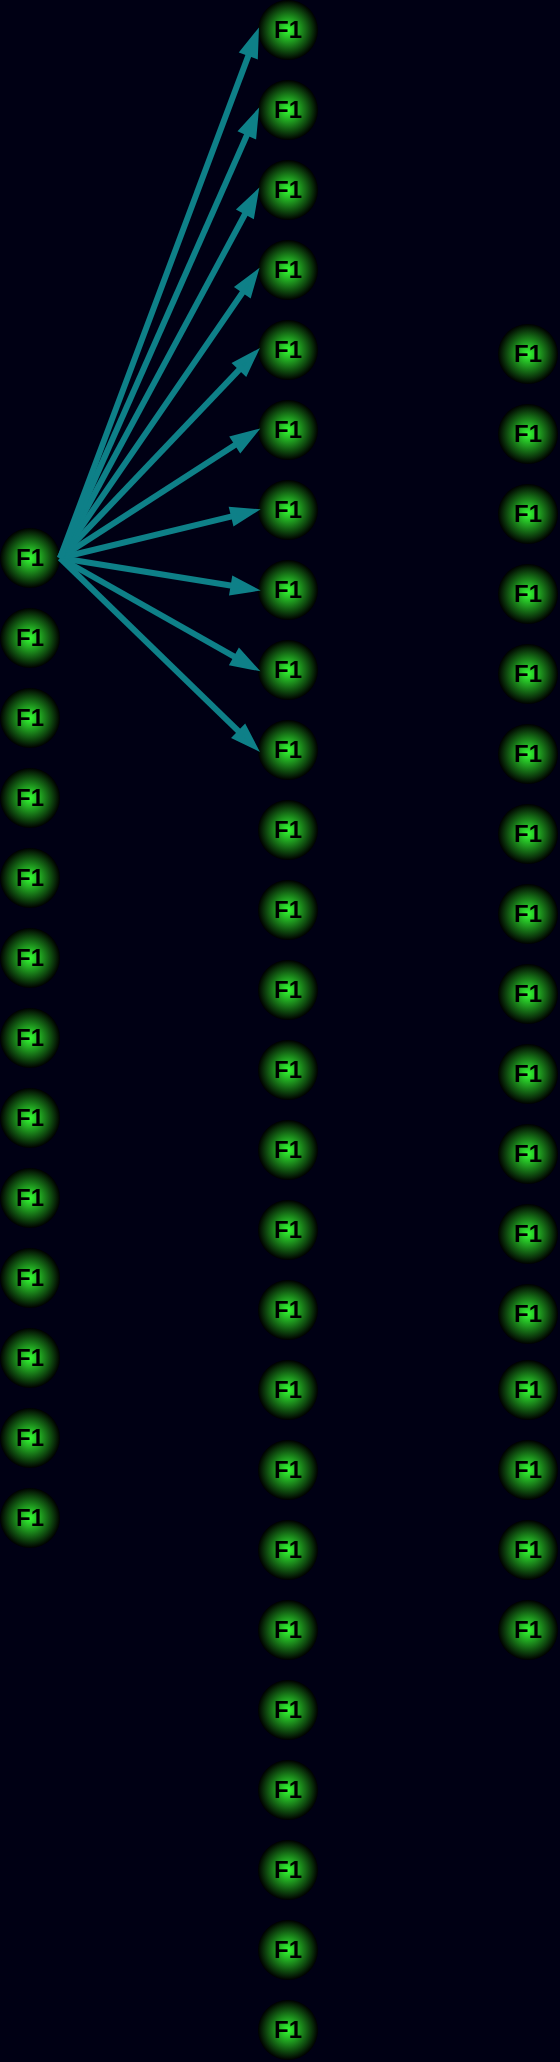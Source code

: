 <mxfile>
    <diagram id="3gbxchGy_pvEOZhKmqDH" name="Page-1">
        <mxGraphModel dx="911" dy="519" grid="1" gridSize="10" guides="1" tooltips="1" connect="1" arrows="1" fold="1" page="1" pageScale="1" pageWidth="850" pageHeight="1100" background="#000014" math="0" shadow="0">
            <root>
                <mxCell id="0"/>
                <mxCell id="1" parent="0"/>
                <mxCell id="3" value="F1" style="ellipse;whiteSpace=wrap;html=1;aspect=fixed;fillStyle=auto;fillColor=#33FF33;fontStyle=1;labelBorderColor=none;labelBackgroundColor=none;shadow=0;gradientDirection=radial;strokeColor=none;gradientColor=default;" vertex="1" parent="1">
                    <mxGeometry x="40" y="264" width="30" height="30" as="geometry"/>
                </mxCell>
                <mxCell id="23" value="F1" style="ellipse;whiteSpace=wrap;html=1;aspect=fixed;fillStyle=auto;fillColor=#33FF33;fontStyle=1;labelBorderColor=none;labelBackgroundColor=none;shadow=0;gradientDirection=radial;strokeColor=none;gradientColor=default;" vertex="1" parent="1">
                    <mxGeometry x="40" y="304" width="30" height="30" as="geometry"/>
                </mxCell>
                <mxCell id="24" value="F1" style="ellipse;whiteSpace=wrap;html=1;aspect=fixed;fillStyle=auto;fillColor=#33FF33;fontStyle=1;labelBorderColor=none;labelBackgroundColor=none;shadow=0;gradientDirection=radial;strokeColor=none;gradientColor=default;" vertex="1" parent="1">
                    <mxGeometry x="40" y="344" width="30" height="30" as="geometry"/>
                </mxCell>
                <mxCell id="25" value="F1" style="ellipse;whiteSpace=wrap;html=1;aspect=fixed;fillStyle=auto;fillColor=#33FF33;fontStyle=1;labelBorderColor=none;labelBackgroundColor=none;shadow=0;gradientDirection=radial;strokeColor=none;gradientColor=default;" vertex="1" parent="1">
                    <mxGeometry x="40" y="384" width="30" height="30" as="geometry"/>
                </mxCell>
                <mxCell id="27" value="F1" style="ellipse;whiteSpace=wrap;html=1;aspect=fixed;fillStyle=auto;fillColor=#33FF33;fontStyle=1;labelBorderColor=none;labelBackgroundColor=none;shadow=0;gradientDirection=radial;strokeColor=none;gradientColor=default;" vertex="1" parent="1">
                    <mxGeometry x="40" y="424" width="30" height="30" as="geometry"/>
                </mxCell>
                <mxCell id="28" value="F1" style="ellipse;whiteSpace=wrap;html=1;aspect=fixed;fillStyle=auto;fillColor=#33FF33;fontStyle=1;labelBorderColor=none;labelBackgroundColor=none;shadow=0;gradientDirection=radial;strokeColor=none;gradientColor=default;" vertex="1" parent="1">
                    <mxGeometry x="40" y="464" width="30" height="30" as="geometry"/>
                </mxCell>
                <mxCell id="29" value="F1" style="ellipse;whiteSpace=wrap;html=1;aspect=fixed;fillStyle=auto;fillColor=#33FF33;fontStyle=1;labelBorderColor=none;labelBackgroundColor=none;shadow=0;gradientDirection=radial;strokeColor=none;gradientColor=default;" vertex="1" parent="1">
                    <mxGeometry x="40" y="504" width="30" height="30" as="geometry"/>
                </mxCell>
                <mxCell id="30" value="F1" style="ellipse;whiteSpace=wrap;html=1;aspect=fixed;fillStyle=auto;fillColor=#33FF33;fontStyle=1;labelBorderColor=none;labelBackgroundColor=none;shadow=0;gradientDirection=radial;strokeColor=none;gradientColor=default;" vertex="1" parent="1">
                    <mxGeometry x="40" y="544" width="30" height="30" as="geometry"/>
                </mxCell>
                <mxCell id="31" value="F1" style="ellipse;whiteSpace=wrap;html=1;aspect=fixed;fillStyle=auto;fillColor=#33FF33;fontStyle=1;labelBorderColor=none;labelBackgroundColor=none;shadow=0;gradientDirection=radial;strokeColor=none;gradientColor=default;" vertex="1" parent="1">
                    <mxGeometry x="40" y="584" width="30" height="30" as="geometry"/>
                </mxCell>
                <mxCell id="32" value="F1" style="ellipse;whiteSpace=wrap;html=1;aspect=fixed;fillStyle=auto;fillColor=#33FF33;fontStyle=1;labelBorderColor=none;labelBackgroundColor=none;shadow=0;gradientDirection=radial;strokeColor=none;gradientColor=default;" vertex="1" parent="1">
                    <mxGeometry x="40" y="624" width="30" height="30" as="geometry"/>
                </mxCell>
                <mxCell id="33" value="F1" style="ellipse;whiteSpace=wrap;html=1;aspect=fixed;fillStyle=auto;fillColor=#33FF33;fontStyle=1;labelBorderColor=none;labelBackgroundColor=none;shadow=0;gradientDirection=radial;strokeColor=none;gradientColor=default;" vertex="1" parent="1">
                    <mxGeometry x="40" y="664" width="30" height="30" as="geometry"/>
                </mxCell>
                <mxCell id="34" value="F1" style="ellipse;whiteSpace=wrap;html=1;aspect=fixed;fillStyle=auto;fillColor=#33FF33;fontStyle=1;labelBorderColor=none;labelBackgroundColor=none;shadow=0;gradientDirection=radial;strokeColor=none;gradientColor=default;" vertex="1" parent="1">
                    <mxGeometry x="40" y="704" width="30" height="30" as="geometry"/>
                </mxCell>
                <mxCell id="35" value="F1" style="ellipse;whiteSpace=wrap;html=1;aspect=fixed;fillStyle=auto;fillColor=#33FF33;fontStyle=1;labelBorderColor=none;labelBackgroundColor=none;shadow=0;gradientDirection=radial;strokeColor=none;gradientColor=default;" vertex="1" parent="1">
                    <mxGeometry x="40" y="744" width="30" height="30" as="geometry"/>
                </mxCell>
                <mxCell id="36" value="F1" style="ellipse;whiteSpace=wrap;html=1;aspect=fixed;fillStyle=auto;fillColor=#33FF33;fontStyle=1;labelBorderColor=none;labelBackgroundColor=none;shadow=0;gradientDirection=radial;strokeColor=none;gradientColor=default;" vertex="1" parent="1">
                    <mxGeometry x="169" width="30" height="30" as="geometry"/>
                </mxCell>
                <mxCell id="37" value="F1" style="ellipse;whiteSpace=wrap;html=1;aspect=fixed;fillStyle=auto;fillColor=#33FF33;fontStyle=1;labelBorderColor=none;labelBackgroundColor=none;shadow=0;gradientDirection=radial;strokeColor=none;gradientColor=default;" vertex="1" parent="1">
                    <mxGeometry x="169" y="40" width="30" height="30" as="geometry"/>
                </mxCell>
                <mxCell id="38" value="F1" style="ellipse;whiteSpace=wrap;html=1;aspect=fixed;fillStyle=auto;fillColor=#33FF33;fontStyle=1;labelBorderColor=none;labelBackgroundColor=none;shadow=0;gradientDirection=radial;strokeColor=none;gradientColor=default;" vertex="1" parent="1">
                    <mxGeometry x="169" y="80" width="30" height="30" as="geometry"/>
                </mxCell>
                <mxCell id="39" value="F1" style="ellipse;whiteSpace=wrap;html=1;aspect=fixed;fillStyle=auto;fillColor=#33FF33;fontStyle=1;labelBorderColor=none;labelBackgroundColor=none;shadow=0;gradientDirection=radial;strokeColor=none;gradientColor=default;" vertex="1" parent="1">
                    <mxGeometry x="169" y="120" width="30" height="30" as="geometry"/>
                </mxCell>
                <mxCell id="40" value="F1" style="ellipse;whiteSpace=wrap;html=1;aspect=fixed;fillStyle=auto;fillColor=#33FF33;fontStyle=1;labelBorderColor=none;labelBackgroundColor=none;shadow=0;gradientDirection=radial;strokeColor=none;gradientColor=default;" vertex="1" parent="1">
                    <mxGeometry x="169" y="160" width="30" height="30" as="geometry"/>
                </mxCell>
                <mxCell id="41" value="F1" style="ellipse;whiteSpace=wrap;html=1;aspect=fixed;fillStyle=auto;fillColor=#33FF33;fontStyle=1;labelBorderColor=none;labelBackgroundColor=none;shadow=0;gradientDirection=radial;strokeColor=none;gradientColor=default;" vertex="1" parent="1">
                    <mxGeometry x="169" y="200" width="30" height="30" as="geometry"/>
                </mxCell>
                <mxCell id="42" value="F1" style="ellipse;whiteSpace=wrap;html=1;aspect=fixed;fillStyle=auto;fillColor=#33FF33;fontStyle=1;labelBorderColor=none;labelBackgroundColor=none;shadow=0;gradientDirection=radial;strokeColor=none;gradientColor=default;" vertex="1" parent="1">
                    <mxGeometry x="169" y="240" width="30" height="30" as="geometry"/>
                </mxCell>
                <mxCell id="43" value="F1" style="ellipse;whiteSpace=wrap;html=1;aspect=fixed;fillStyle=auto;fillColor=#33FF33;fontStyle=1;labelBorderColor=none;labelBackgroundColor=none;shadow=0;gradientDirection=radial;strokeColor=none;gradientColor=default;" vertex="1" parent="1">
                    <mxGeometry x="169" y="280" width="30" height="30" as="geometry"/>
                </mxCell>
                <mxCell id="44" value="F1" style="ellipse;whiteSpace=wrap;html=1;aspect=fixed;fillStyle=auto;fillColor=#33FF33;fontStyle=1;labelBorderColor=none;labelBackgroundColor=none;shadow=0;gradientDirection=radial;strokeColor=none;gradientColor=default;" vertex="1" parent="1">
                    <mxGeometry x="169" y="320" width="30" height="30" as="geometry"/>
                </mxCell>
                <mxCell id="45" value="F1" style="ellipse;whiteSpace=wrap;html=1;aspect=fixed;fillStyle=auto;fillColor=#33FF33;fontStyle=1;labelBorderColor=none;labelBackgroundColor=none;shadow=0;gradientDirection=radial;strokeColor=none;gradientColor=default;" vertex="1" parent="1">
                    <mxGeometry x="169" y="360" width="30" height="30" as="geometry"/>
                </mxCell>
                <mxCell id="46" value="F1" style="ellipse;whiteSpace=wrap;html=1;aspect=fixed;fillStyle=auto;fillColor=#33FF33;fontStyle=1;labelBorderColor=none;labelBackgroundColor=none;shadow=0;gradientDirection=radial;strokeColor=none;gradientColor=default;" vertex="1" parent="1">
                    <mxGeometry x="169" y="400" width="30" height="30" as="geometry"/>
                </mxCell>
                <mxCell id="47" value="F1" style="ellipse;whiteSpace=wrap;html=1;aspect=fixed;fillStyle=auto;fillColor=#33FF33;fontStyle=1;labelBorderColor=none;labelBackgroundColor=none;shadow=0;gradientDirection=radial;strokeColor=none;gradientColor=default;" vertex="1" parent="1">
                    <mxGeometry x="169" y="440" width="30" height="30" as="geometry"/>
                </mxCell>
                <mxCell id="48" value="F1" style="ellipse;whiteSpace=wrap;html=1;aspect=fixed;fillStyle=auto;fillColor=#33FF33;fontStyle=1;labelBorderColor=none;labelBackgroundColor=none;shadow=0;gradientDirection=radial;strokeColor=none;gradientColor=default;" vertex="1" parent="1">
                    <mxGeometry x="169" y="480" width="30" height="30" as="geometry"/>
                </mxCell>
                <mxCell id="49" value="F1" style="ellipse;whiteSpace=wrap;html=1;aspect=fixed;fillStyle=auto;fillColor=#33FF33;fontStyle=1;labelBorderColor=none;labelBackgroundColor=none;shadow=0;gradientDirection=radial;strokeColor=none;gradientColor=default;" vertex="1" parent="1">
                    <mxGeometry x="169" y="520" width="30" height="30" as="geometry"/>
                </mxCell>
                <mxCell id="50" value="F1" style="ellipse;whiteSpace=wrap;html=1;aspect=fixed;fillStyle=auto;fillColor=#33FF33;fontStyle=1;labelBorderColor=none;labelBackgroundColor=none;shadow=0;gradientDirection=radial;strokeColor=none;gradientColor=default;" vertex="1" parent="1">
                    <mxGeometry x="169" y="560" width="30" height="30" as="geometry"/>
                </mxCell>
                <mxCell id="51" value="F1" style="ellipse;whiteSpace=wrap;html=1;aspect=fixed;fillStyle=auto;fillColor=#33FF33;fontStyle=1;labelBorderColor=none;labelBackgroundColor=none;shadow=0;gradientDirection=radial;strokeColor=none;gradientColor=default;" vertex="1" parent="1">
                    <mxGeometry x="169" y="600" width="30" height="30" as="geometry"/>
                </mxCell>
                <mxCell id="52" value="F1" style="ellipse;whiteSpace=wrap;html=1;aspect=fixed;fillStyle=auto;fillColor=#33FF33;fontStyle=1;labelBorderColor=none;labelBackgroundColor=none;shadow=0;gradientDirection=radial;strokeColor=none;gradientColor=default;" vertex="1" parent="1">
                    <mxGeometry x="169" y="640" width="30" height="30" as="geometry"/>
                </mxCell>
                <mxCell id="53" value="F1" style="ellipse;whiteSpace=wrap;html=1;aspect=fixed;fillStyle=auto;fillColor=#33FF33;fontStyle=1;labelBorderColor=none;labelBackgroundColor=none;shadow=0;gradientDirection=radial;strokeColor=none;gradientColor=default;" vertex="1" parent="1">
                    <mxGeometry x="169" y="680" width="30" height="30" as="geometry"/>
                </mxCell>
                <mxCell id="54" value="F1" style="ellipse;whiteSpace=wrap;html=1;aspect=fixed;fillStyle=auto;fillColor=#33FF33;fontStyle=1;labelBorderColor=none;labelBackgroundColor=none;shadow=0;gradientDirection=radial;strokeColor=none;gradientColor=default;" vertex="1" parent="1">
                    <mxGeometry x="169" y="720" width="30" height="30" as="geometry"/>
                </mxCell>
                <mxCell id="55" value="F1" style="ellipse;whiteSpace=wrap;html=1;aspect=fixed;fillStyle=auto;fillColor=#33FF33;fontStyle=1;labelBorderColor=none;labelBackgroundColor=none;shadow=0;gradientDirection=radial;strokeColor=none;gradientColor=default;" vertex="1" parent="1">
                    <mxGeometry x="169" y="760" width="30" height="30" as="geometry"/>
                </mxCell>
                <mxCell id="56" value="F1" style="ellipse;whiteSpace=wrap;html=1;aspect=fixed;fillStyle=auto;fillColor=#33FF33;fontStyle=1;labelBorderColor=none;labelBackgroundColor=none;shadow=0;gradientDirection=radial;strokeColor=none;gradientColor=default;" vertex="1" parent="1">
                    <mxGeometry x="169" y="800" width="30" height="30" as="geometry"/>
                </mxCell>
                <mxCell id="57" value="F1" style="ellipse;whiteSpace=wrap;html=1;aspect=fixed;fillStyle=auto;fillColor=#33FF33;fontStyle=1;labelBorderColor=none;labelBackgroundColor=none;shadow=0;gradientDirection=radial;strokeColor=none;gradientColor=default;" vertex="1" parent="1">
                    <mxGeometry x="169" y="840" width="30" height="30" as="geometry"/>
                </mxCell>
                <mxCell id="58" value="F1" style="ellipse;whiteSpace=wrap;html=1;aspect=fixed;fillStyle=auto;fillColor=#33FF33;fontStyle=1;labelBorderColor=none;labelBackgroundColor=none;shadow=0;gradientDirection=radial;strokeColor=none;gradientColor=default;" vertex="1" parent="1">
                    <mxGeometry x="169" y="880" width="30" height="30" as="geometry"/>
                </mxCell>
                <mxCell id="59" value="F1" style="ellipse;whiteSpace=wrap;html=1;aspect=fixed;fillStyle=auto;fillColor=#33FF33;fontStyle=1;labelBorderColor=none;labelBackgroundColor=none;shadow=0;gradientDirection=radial;strokeColor=none;gradientColor=default;" vertex="1" parent="1">
                    <mxGeometry x="169" y="920" width="30" height="30" as="geometry"/>
                </mxCell>
                <mxCell id="60" value="F1" style="ellipse;whiteSpace=wrap;html=1;aspect=fixed;fillStyle=auto;fillColor=#33FF33;fontStyle=1;labelBorderColor=none;labelBackgroundColor=none;shadow=0;gradientDirection=radial;strokeColor=none;gradientColor=default;" vertex="1" parent="1">
                    <mxGeometry x="169" y="960" width="30" height="30" as="geometry"/>
                </mxCell>
                <mxCell id="61" value="F1" style="ellipse;whiteSpace=wrap;html=1;aspect=fixed;fillStyle=auto;fillColor=#33FF33;fontStyle=1;labelBorderColor=none;labelBackgroundColor=none;shadow=0;gradientDirection=radial;strokeColor=none;gradientColor=default;" vertex="1" parent="1">
                    <mxGeometry x="169" y="1000" width="30" height="30" as="geometry"/>
                </mxCell>
                <mxCell id="62" value="F1" style="ellipse;whiteSpace=wrap;html=1;aspect=fixed;fillStyle=auto;fillColor=#33FF33;fontStyle=1;labelBorderColor=none;labelBackgroundColor=none;shadow=0;gradientDirection=radial;strokeColor=none;gradientColor=default;" vertex="1" parent="1">
                    <mxGeometry x="289" y="162" width="30" height="30" as="geometry"/>
                </mxCell>
                <mxCell id="63" value="F1" style="ellipse;whiteSpace=wrap;html=1;aspect=fixed;fillStyle=auto;fillColor=#33FF33;fontStyle=1;labelBorderColor=none;labelBackgroundColor=none;shadow=0;gradientDirection=radial;strokeColor=none;gradientColor=default;" vertex="1" parent="1">
                    <mxGeometry x="289" y="202" width="30" height="30" as="geometry"/>
                </mxCell>
                <mxCell id="64" value="F1" style="ellipse;whiteSpace=wrap;html=1;aspect=fixed;fillStyle=auto;fillColor=#33FF33;fontStyle=1;labelBorderColor=none;labelBackgroundColor=none;shadow=0;gradientDirection=radial;strokeColor=none;gradientColor=default;" vertex="1" parent="1">
                    <mxGeometry x="289" y="242" width="30" height="30" as="geometry"/>
                </mxCell>
                <mxCell id="65" value="F1" style="ellipse;whiteSpace=wrap;html=1;aspect=fixed;fillStyle=auto;fillColor=#33FF33;fontStyle=1;labelBorderColor=none;labelBackgroundColor=none;shadow=0;gradientDirection=radial;strokeColor=none;gradientColor=default;" vertex="1" parent="1">
                    <mxGeometry x="289" y="282" width="30" height="30" as="geometry"/>
                </mxCell>
                <mxCell id="66" value="F1" style="ellipse;whiteSpace=wrap;html=1;aspect=fixed;fillStyle=auto;fillColor=#33FF33;fontStyle=1;labelBorderColor=none;labelBackgroundColor=none;shadow=0;gradientDirection=radial;strokeColor=none;gradientColor=default;" vertex="1" parent="1">
                    <mxGeometry x="289" y="322" width="30" height="30" as="geometry"/>
                </mxCell>
                <mxCell id="67" value="F1" style="ellipse;whiteSpace=wrap;html=1;aspect=fixed;fillStyle=auto;fillColor=#33FF33;fontStyle=1;labelBorderColor=none;labelBackgroundColor=none;shadow=0;gradientDirection=radial;strokeColor=none;gradientColor=default;" vertex="1" parent="1">
                    <mxGeometry x="289" y="362" width="30" height="30" as="geometry"/>
                </mxCell>
                <mxCell id="68" value="F1" style="ellipse;whiteSpace=wrap;html=1;aspect=fixed;fillStyle=auto;fillColor=#33FF33;fontStyle=1;labelBorderColor=none;labelBackgroundColor=none;shadow=0;gradientDirection=radial;strokeColor=none;gradientColor=default;" vertex="1" parent="1">
                    <mxGeometry x="289" y="402" width="30" height="30" as="geometry"/>
                </mxCell>
                <mxCell id="69" value="F1" style="ellipse;whiteSpace=wrap;html=1;aspect=fixed;fillStyle=auto;fillColor=#33FF33;fontStyle=1;labelBorderColor=none;labelBackgroundColor=none;shadow=0;gradientDirection=radial;strokeColor=none;gradientColor=default;" vertex="1" parent="1">
                    <mxGeometry x="289" y="442" width="30" height="30" as="geometry"/>
                </mxCell>
                <mxCell id="70" value="F1" style="ellipse;whiteSpace=wrap;html=1;aspect=fixed;fillStyle=auto;fillColor=#33FF33;fontStyle=1;labelBorderColor=none;labelBackgroundColor=none;shadow=0;gradientDirection=radial;strokeColor=none;gradientColor=default;" vertex="1" parent="1">
                    <mxGeometry x="289" y="482" width="30" height="30" as="geometry"/>
                </mxCell>
                <mxCell id="71" value="F1" style="ellipse;whiteSpace=wrap;html=1;aspect=fixed;fillStyle=auto;fillColor=#33FF33;fontStyle=1;labelBorderColor=none;labelBackgroundColor=none;shadow=0;gradientDirection=radial;strokeColor=none;gradientColor=default;" vertex="1" parent="1">
                    <mxGeometry x="289" y="522" width="30" height="30" as="geometry"/>
                </mxCell>
                <mxCell id="72" value="F1" style="ellipse;whiteSpace=wrap;html=1;aspect=fixed;fillStyle=auto;fillColor=#33FF33;fontStyle=1;labelBorderColor=none;labelBackgroundColor=none;shadow=0;gradientDirection=radial;strokeColor=none;gradientColor=default;" vertex="1" parent="1">
                    <mxGeometry x="289" y="562" width="30" height="30" as="geometry"/>
                </mxCell>
                <mxCell id="73" value="F1" style="ellipse;whiteSpace=wrap;html=1;aspect=fixed;fillStyle=auto;fillColor=#33FF33;fontStyle=1;labelBorderColor=none;labelBackgroundColor=none;shadow=0;gradientDirection=radial;strokeColor=none;gradientColor=default;" vertex="1" parent="1">
                    <mxGeometry x="289" y="602" width="30" height="30" as="geometry"/>
                </mxCell>
                <mxCell id="74" value="F1" style="ellipse;whiteSpace=wrap;html=1;aspect=fixed;fillStyle=auto;fillColor=#33FF33;fontStyle=1;labelBorderColor=none;labelBackgroundColor=none;shadow=0;gradientDirection=radial;strokeColor=none;gradientColor=default;" vertex="1" parent="1">
                    <mxGeometry x="289" y="642" width="30" height="30" as="geometry"/>
                </mxCell>
                <mxCell id="84" value="F1" style="ellipse;whiteSpace=wrap;html=1;aspect=fixed;fillStyle=auto;fillColor=#33FF33;fontStyle=1;labelBorderColor=none;labelBackgroundColor=none;shadow=0;gradientDirection=radial;strokeColor=none;gradientColor=default;" vertex="1" parent="1">
                    <mxGeometry x="289" y="680" width="30" height="30" as="geometry"/>
                </mxCell>
                <mxCell id="85" value="F1" style="ellipse;whiteSpace=wrap;html=1;aspect=fixed;fillStyle=auto;fillColor=#33FF33;fontStyle=1;labelBorderColor=none;labelBackgroundColor=none;shadow=0;gradientDirection=radial;strokeColor=none;gradientColor=default;" vertex="1" parent="1">
                    <mxGeometry x="289" y="720" width="30" height="30" as="geometry"/>
                </mxCell>
                <mxCell id="86" value="F1" style="ellipse;whiteSpace=wrap;html=1;aspect=fixed;fillStyle=auto;fillColor=#33FF33;fontStyle=1;labelBorderColor=none;labelBackgroundColor=none;shadow=0;gradientDirection=radial;strokeColor=none;gradientColor=default;" vertex="1" parent="1">
                    <mxGeometry x="289" y="760" width="30" height="30" as="geometry"/>
                </mxCell>
                <mxCell id="87" value="F1" style="ellipse;whiteSpace=wrap;html=1;aspect=fixed;fillStyle=auto;fillColor=#33FF33;fontStyle=1;labelBorderColor=none;labelBackgroundColor=none;shadow=0;gradientDirection=radial;strokeColor=none;gradientColor=default;" vertex="1" parent="1">
                    <mxGeometry x="289" y="800" width="30" height="30" as="geometry"/>
                </mxCell>
                <mxCell id="88" value="" style="endArrow=blockThin;html=1;fontColor=#190033;strokeColor=#0e8088;endSize=6;targetPerimeterSpacing=0;sourcePerimeterSpacing=0;strokeWidth=3;endFill=1;exitX=1;exitY=0.5;exitDx=0;exitDy=0;entryX=0;entryY=0.5;entryDx=0;entryDy=0;fillColor=#b0e3e6;" edge="1" parent="1" source="3" target="43">
                    <mxGeometry width="50" height="50" relative="1" as="geometry">
                        <mxPoint x="490" y="550" as="sourcePoint"/>
                        <mxPoint x="540" y="500" as="targetPoint"/>
                    </mxGeometry>
                </mxCell>
                <mxCell id="89" value="" style="endArrow=blockThin;html=1;fontColor=#190033;strokeColor=#0e8088;endSize=6;targetPerimeterSpacing=0;sourcePerimeterSpacing=0;strokeWidth=3;endFill=1;exitX=1;exitY=0.5;exitDx=0;exitDy=0;entryX=0;entryY=0.5;entryDx=0;entryDy=0;fillColor=#b0e3e6;" edge="1" parent="1" source="3" target="42">
                    <mxGeometry width="50" height="50" relative="1" as="geometry">
                        <mxPoint x="60.0" y="176" as="sourcePoint"/>
                        <mxPoint x="159" y="192" as="targetPoint"/>
                    </mxGeometry>
                </mxCell>
                <mxCell id="90" value="" style="endArrow=blockThin;html=1;fontColor=#190033;strokeColor=#0e8088;endSize=6;targetPerimeterSpacing=0;sourcePerimeterSpacing=0;strokeWidth=3;endFill=1;exitX=1;exitY=0.5;exitDx=0;exitDy=0;entryX=0;entryY=0.5;entryDx=0;entryDy=0;fillColor=#b0e3e6;" edge="1" parent="1" source="3" target="44">
                    <mxGeometry width="50" height="50" relative="1" as="geometry">
                        <mxPoint x="90.0" y="299" as="sourcePoint"/>
                        <mxPoint x="189" y="315" as="targetPoint"/>
                    </mxGeometry>
                </mxCell>
                <mxCell id="91" value="" style="endArrow=blockThin;html=1;fontColor=#190033;strokeColor=#0e8088;endSize=6;targetPerimeterSpacing=0;sourcePerimeterSpacing=0;strokeWidth=3;endFill=1;exitX=1;exitY=0.5;exitDx=0;exitDy=0;entryX=0;entryY=0.5;entryDx=0;entryDy=0;fillColor=#b0e3e6;" edge="1" parent="1" source="3" target="41">
                    <mxGeometry width="50" height="50" relative="1" as="geometry">
                        <mxPoint x="100.0" y="309" as="sourcePoint"/>
                        <mxPoint x="199" y="325" as="targetPoint"/>
                    </mxGeometry>
                </mxCell>
                <mxCell id="92" value="" style="endArrow=blockThin;html=1;fontColor=#190033;strokeColor=#0e8088;endSize=6;targetPerimeterSpacing=0;sourcePerimeterSpacing=0;strokeWidth=3;endFill=1;exitX=1;exitY=0.5;exitDx=0;exitDy=0;entryX=0;entryY=0.5;entryDx=0;entryDy=0;fillColor=#b0e3e6;" edge="1" parent="1" source="3" target="40">
                    <mxGeometry width="50" height="50" relative="1" as="geometry">
                        <mxPoint x="110.0" y="319" as="sourcePoint"/>
                        <mxPoint x="209" y="335" as="targetPoint"/>
                    </mxGeometry>
                </mxCell>
                <mxCell id="93" value="" style="endArrow=blockThin;html=1;fontColor=#190033;strokeColor=#0e8088;endSize=6;targetPerimeterSpacing=0;sourcePerimeterSpacing=0;strokeWidth=3;endFill=1;exitX=1;exitY=0.5;exitDx=0;exitDy=0;entryX=0;entryY=0.5;entryDx=0;entryDy=0;fillColor=#b0e3e6;" edge="1" parent="1" source="3" target="39">
                    <mxGeometry width="50" height="50" relative="1" as="geometry">
                        <mxPoint x="120.0" y="329" as="sourcePoint"/>
                        <mxPoint x="219" y="345" as="targetPoint"/>
                    </mxGeometry>
                </mxCell>
                <mxCell id="94" value="" style="endArrow=blockThin;html=1;fontColor=#190033;strokeColor=#0e8088;endSize=6;targetPerimeterSpacing=0;sourcePerimeterSpacing=0;strokeWidth=3;endFill=1;exitX=1;exitY=0.5;exitDx=0;exitDy=0;entryX=0;entryY=0.5;entryDx=0;entryDy=0;fillColor=#b0e3e6;" edge="1" parent="1" source="3" target="38">
                    <mxGeometry width="50" height="50" relative="1" as="geometry">
                        <mxPoint x="130.0" y="339" as="sourcePoint"/>
                        <mxPoint x="229" y="355" as="targetPoint"/>
                    </mxGeometry>
                </mxCell>
                <mxCell id="95" value="" style="endArrow=blockThin;html=1;fontColor=#190033;strokeColor=#0e8088;endSize=6;targetPerimeterSpacing=0;sourcePerimeterSpacing=0;strokeWidth=3;endFill=1;exitX=1;exitY=0.5;exitDx=0;exitDy=0;entryX=0;entryY=0.5;entryDx=0;entryDy=0;fillColor=#b0e3e6;" edge="1" parent="1" source="3" target="45">
                    <mxGeometry width="50" height="50" relative="1" as="geometry">
                        <mxPoint x="140.0" y="349" as="sourcePoint"/>
                        <mxPoint x="239" y="365" as="targetPoint"/>
                    </mxGeometry>
                </mxCell>
                <mxCell id="96" value="" style="endArrow=blockThin;html=1;fontColor=#190033;strokeColor=#0e8088;endSize=6;targetPerimeterSpacing=0;sourcePerimeterSpacing=0;strokeWidth=3;endFill=1;exitX=1;exitY=0.5;exitDx=0;exitDy=0;entryX=0;entryY=0.5;entryDx=0;entryDy=0;fillColor=#b0e3e6;" edge="1" parent="1" source="3" target="37">
                    <mxGeometry width="50" height="50" relative="1" as="geometry">
                        <mxPoint x="150.0" y="359" as="sourcePoint"/>
                        <mxPoint x="249" y="375" as="targetPoint"/>
                    </mxGeometry>
                </mxCell>
                <mxCell id="97" value="" style="endArrow=blockThin;html=1;fontColor=#190033;strokeColor=#0e8088;endSize=6;targetPerimeterSpacing=0;sourcePerimeterSpacing=0;strokeWidth=3;endFill=1;exitX=1;exitY=0.5;exitDx=0;exitDy=0;entryX=0;entryY=0.5;entryDx=0;entryDy=0;fillColor=#b0e3e6;" edge="1" parent="1" source="3" target="36">
                    <mxGeometry width="50" height="50" relative="1" as="geometry">
                        <mxPoint x="160.0" y="369" as="sourcePoint"/>
                        <mxPoint x="259" y="385" as="targetPoint"/>
                    </mxGeometry>
                </mxCell>
            </root>
        </mxGraphModel>
    </diagram>
</mxfile>